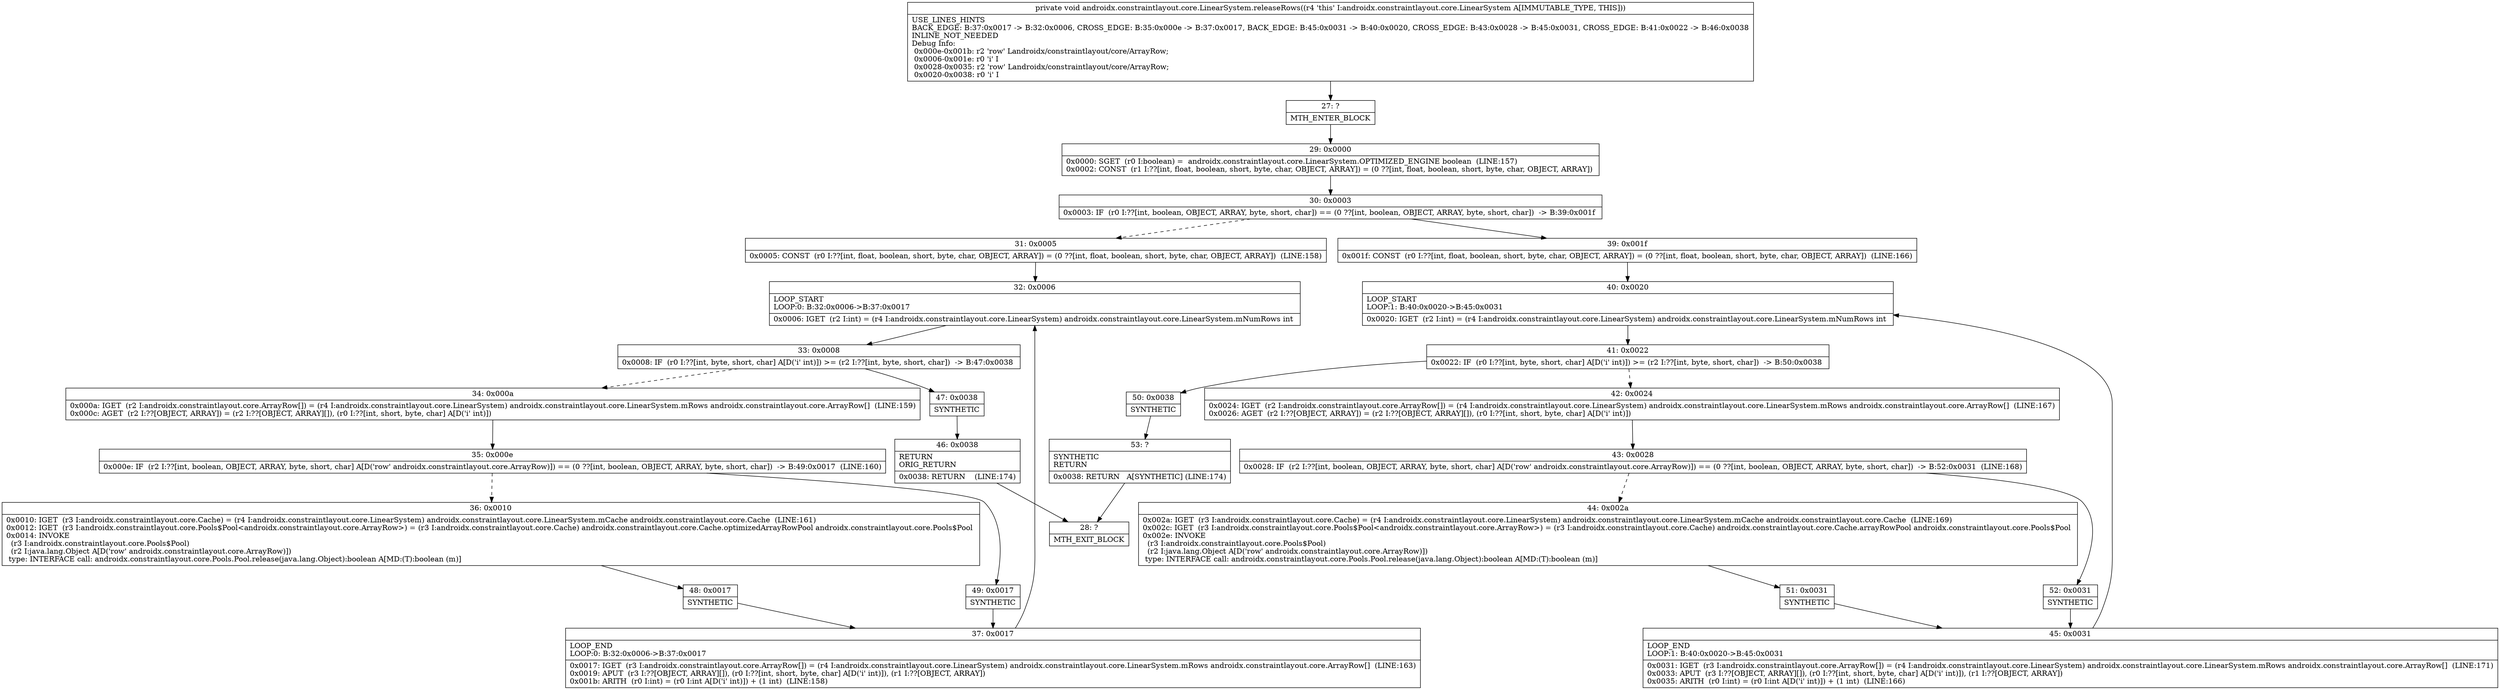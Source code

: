 digraph "CFG forandroidx.constraintlayout.core.LinearSystem.releaseRows()V" {
Node_27 [shape=record,label="{27\:\ ?|MTH_ENTER_BLOCK\l}"];
Node_29 [shape=record,label="{29\:\ 0x0000|0x0000: SGET  (r0 I:boolean) =  androidx.constraintlayout.core.LinearSystem.OPTIMIZED_ENGINE boolean  (LINE:157)\l0x0002: CONST  (r1 I:??[int, float, boolean, short, byte, char, OBJECT, ARRAY]) = (0 ??[int, float, boolean, short, byte, char, OBJECT, ARRAY]) \l}"];
Node_30 [shape=record,label="{30\:\ 0x0003|0x0003: IF  (r0 I:??[int, boolean, OBJECT, ARRAY, byte, short, char]) == (0 ??[int, boolean, OBJECT, ARRAY, byte, short, char])  \-\> B:39:0x001f \l}"];
Node_31 [shape=record,label="{31\:\ 0x0005|0x0005: CONST  (r0 I:??[int, float, boolean, short, byte, char, OBJECT, ARRAY]) = (0 ??[int, float, boolean, short, byte, char, OBJECT, ARRAY])  (LINE:158)\l}"];
Node_32 [shape=record,label="{32\:\ 0x0006|LOOP_START\lLOOP:0: B:32:0x0006\-\>B:37:0x0017\l|0x0006: IGET  (r2 I:int) = (r4 I:androidx.constraintlayout.core.LinearSystem) androidx.constraintlayout.core.LinearSystem.mNumRows int \l}"];
Node_33 [shape=record,label="{33\:\ 0x0008|0x0008: IF  (r0 I:??[int, byte, short, char] A[D('i' int)]) \>= (r2 I:??[int, byte, short, char])  \-\> B:47:0x0038 \l}"];
Node_34 [shape=record,label="{34\:\ 0x000a|0x000a: IGET  (r2 I:androidx.constraintlayout.core.ArrayRow[]) = (r4 I:androidx.constraintlayout.core.LinearSystem) androidx.constraintlayout.core.LinearSystem.mRows androidx.constraintlayout.core.ArrayRow[]  (LINE:159)\l0x000c: AGET  (r2 I:??[OBJECT, ARRAY]) = (r2 I:??[OBJECT, ARRAY][]), (r0 I:??[int, short, byte, char] A[D('i' int)]) \l}"];
Node_35 [shape=record,label="{35\:\ 0x000e|0x000e: IF  (r2 I:??[int, boolean, OBJECT, ARRAY, byte, short, char] A[D('row' androidx.constraintlayout.core.ArrayRow)]) == (0 ??[int, boolean, OBJECT, ARRAY, byte, short, char])  \-\> B:49:0x0017  (LINE:160)\l}"];
Node_36 [shape=record,label="{36\:\ 0x0010|0x0010: IGET  (r3 I:androidx.constraintlayout.core.Cache) = (r4 I:androidx.constraintlayout.core.LinearSystem) androidx.constraintlayout.core.LinearSystem.mCache androidx.constraintlayout.core.Cache  (LINE:161)\l0x0012: IGET  (r3 I:androidx.constraintlayout.core.Pools$Pool\<androidx.constraintlayout.core.ArrayRow\>) = (r3 I:androidx.constraintlayout.core.Cache) androidx.constraintlayout.core.Cache.optimizedArrayRowPool androidx.constraintlayout.core.Pools$Pool \l0x0014: INVOKE  \l  (r3 I:androidx.constraintlayout.core.Pools$Pool)\l  (r2 I:java.lang.Object A[D('row' androidx.constraintlayout.core.ArrayRow)])\l type: INTERFACE call: androidx.constraintlayout.core.Pools.Pool.release(java.lang.Object):boolean A[MD:(T):boolean (m)]\l}"];
Node_48 [shape=record,label="{48\:\ 0x0017|SYNTHETIC\l}"];
Node_37 [shape=record,label="{37\:\ 0x0017|LOOP_END\lLOOP:0: B:32:0x0006\-\>B:37:0x0017\l|0x0017: IGET  (r3 I:androidx.constraintlayout.core.ArrayRow[]) = (r4 I:androidx.constraintlayout.core.LinearSystem) androidx.constraintlayout.core.LinearSystem.mRows androidx.constraintlayout.core.ArrayRow[]  (LINE:163)\l0x0019: APUT  (r3 I:??[OBJECT, ARRAY][]), (r0 I:??[int, short, byte, char] A[D('i' int)]), (r1 I:??[OBJECT, ARRAY]) \l0x001b: ARITH  (r0 I:int) = (r0 I:int A[D('i' int)]) + (1 int)  (LINE:158)\l}"];
Node_49 [shape=record,label="{49\:\ 0x0017|SYNTHETIC\l}"];
Node_47 [shape=record,label="{47\:\ 0x0038|SYNTHETIC\l}"];
Node_46 [shape=record,label="{46\:\ 0x0038|RETURN\lORIG_RETURN\l|0x0038: RETURN    (LINE:174)\l}"];
Node_28 [shape=record,label="{28\:\ ?|MTH_EXIT_BLOCK\l}"];
Node_39 [shape=record,label="{39\:\ 0x001f|0x001f: CONST  (r0 I:??[int, float, boolean, short, byte, char, OBJECT, ARRAY]) = (0 ??[int, float, boolean, short, byte, char, OBJECT, ARRAY])  (LINE:166)\l}"];
Node_40 [shape=record,label="{40\:\ 0x0020|LOOP_START\lLOOP:1: B:40:0x0020\-\>B:45:0x0031\l|0x0020: IGET  (r2 I:int) = (r4 I:androidx.constraintlayout.core.LinearSystem) androidx.constraintlayout.core.LinearSystem.mNumRows int \l}"];
Node_41 [shape=record,label="{41\:\ 0x0022|0x0022: IF  (r0 I:??[int, byte, short, char] A[D('i' int)]) \>= (r2 I:??[int, byte, short, char])  \-\> B:50:0x0038 \l}"];
Node_42 [shape=record,label="{42\:\ 0x0024|0x0024: IGET  (r2 I:androidx.constraintlayout.core.ArrayRow[]) = (r4 I:androidx.constraintlayout.core.LinearSystem) androidx.constraintlayout.core.LinearSystem.mRows androidx.constraintlayout.core.ArrayRow[]  (LINE:167)\l0x0026: AGET  (r2 I:??[OBJECT, ARRAY]) = (r2 I:??[OBJECT, ARRAY][]), (r0 I:??[int, short, byte, char] A[D('i' int)]) \l}"];
Node_43 [shape=record,label="{43\:\ 0x0028|0x0028: IF  (r2 I:??[int, boolean, OBJECT, ARRAY, byte, short, char] A[D('row' androidx.constraintlayout.core.ArrayRow)]) == (0 ??[int, boolean, OBJECT, ARRAY, byte, short, char])  \-\> B:52:0x0031  (LINE:168)\l}"];
Node_44 [shape=record,label="{44\:\ 0x002a|0x002a: IGET  (r3 I:androidx.constraintlayout.core.Cache) = (r4 I:androidx.constraintlayout.core.LinearSystem) androidx.constraintlayout.core.LinearSystem.mCache androidx.constraintlayout.core.Cache  (LINE:169)\l0x002c: IGET  (r3 I:androidx.constraintlayout.core.Pools$Pool\<androidx.constraintlayout.core.ArrayRow\>) = (r3 I:androidx.constraintlayout.core.Cache) androidx.constraintlayout.core.Cache.arrayRowPool androidx.constraintlayout.core.Pools$Pool \l0x002e: INVOKE  \l  (r3 I:androidx.constraintlayout.core.Pools$Pool)\l  (r2 I:java.lang.Object A[D('row' androidx.constraintlayout.core.ArrayRow)])\l type: INTERFACE call: androidx.constraintlayout.core.Pools.Pool.release(java.lang.Object):boolean A[MD:(T):boolean (m)]\l}"];
Node_51 [shape=record,label="{51\:\ 0x0031|SYNTHETIC\l}"];
Node_45 [shape=record,label="{45\:\ 0x0031|LOOP_END\lLOOP:1: B:40:0x0020\-\>B:45:0x0031\l|0x0031: IGET  (r3 I:androidx.constraintlayout.core.ArrayRow[]) = (r4 I:androidx.constraintlayout.core.LinearSystem) androidx.constraintlayout.core.LinearSystem.mRows androidx.constraintlayout.core.ArrayRow[]  (LINE:171)\l0x0033: APUT  (r3 I:??[OBJECT, ARRAY][]), (r0 I:??[int, short, byte, char] A[D('i' int)]), (r1 I:??[OBJECT, ARRAY]) \l0x0035: ARITH  (r0 I:int) = (r0 I:int A[D('i' int)]) + (1 int)  (LINE:166)\l}"];
Node_52 [shape=record,label="{52\:\ 0x0031|SYNTHETIC\l}"];
Node_50 [shape=record,label="{50\:\ 0x0038|SYNTHETIC\l}"];
Node_53 [shape=record,label="{53\:\ ?|SYNTHETIC\lRETURN\l|0x0038: RETURN   A[SYNTHETIC] (LINE:174)\l}"];
MethodNode[shape=record,label="{private void androidx.constraintlayout.core.LinearSystem.releaseRows((r4 'this' I:androidx.constraintlayout.core.LinearSystem A[IMMUTABLE_TYPE, THIS]))  | USE_LINES_HINTS\lBACK_EDGE: B:37:0x0017 \-\> B:32:0x0006, CROSS_EDGE: B:35:0x000e \-\> B:37:0x0017, BACK_EDGE: B:45:0x0031 \-\> B:40:0x0020, CROSS_EDGE: B:43:0x0028 \-\> B:45:0x0031, CROSS_EDGE: B:41:0x0022 \-\> B:46:0x0038\lINLINE_NOT_NEEDED\lDebug Info:\l  0x000e\-0x001b: r2 'row' Landroidx\/constraintlayout\/core\/ArrayRow;\l  0x0006\-0x001e: r0 'i' I\l  0x0028\-0x0035: r2 'row' Landroidx\/constraintlayout\/core\/ArrayRow;\l  0x0020\-0x0038: r0 'i' I\l}"];
MethodNode -> Node_27;Node_27 -> Node_29;
Node_29 -> Node_30;
Node_30 -> Node_31[style=dashed];
Node_30 -> Node_39;
Node_31 -> Node_32;
Node_32 -> Node_33;
Node_33 -> Node_34[style=dashed];
Node_33 -> Node_47;
Node_34 -> Node_35;
Node_35 -> Node_36[style=dashed];
Node_35 -> Node_49;
Node_36 -> Node_48;
Node_48 -> Node_37;
Node_37 -> Node_32;
Node_49 -> Node_37;
Node_47 -> Node_46;
Node_46 -> Node_28;
Node_39 -> Node_40;
Node_40 -> Node_41;
Node_41 -> Node_42[style=dashed];
Node_41 -> Node_50;
Node_42 -> Node_43;
Node_43 -> Node_44[style=dashed];
Node_43 -> Node_52;
Node_44 -> Node_51;
Node_51 -> Node_45;
Node_45 -> Node_40;
Node_52 -> Node_45;
Node_50 -> Node_53;
Node_53 -> Node_28;
}


